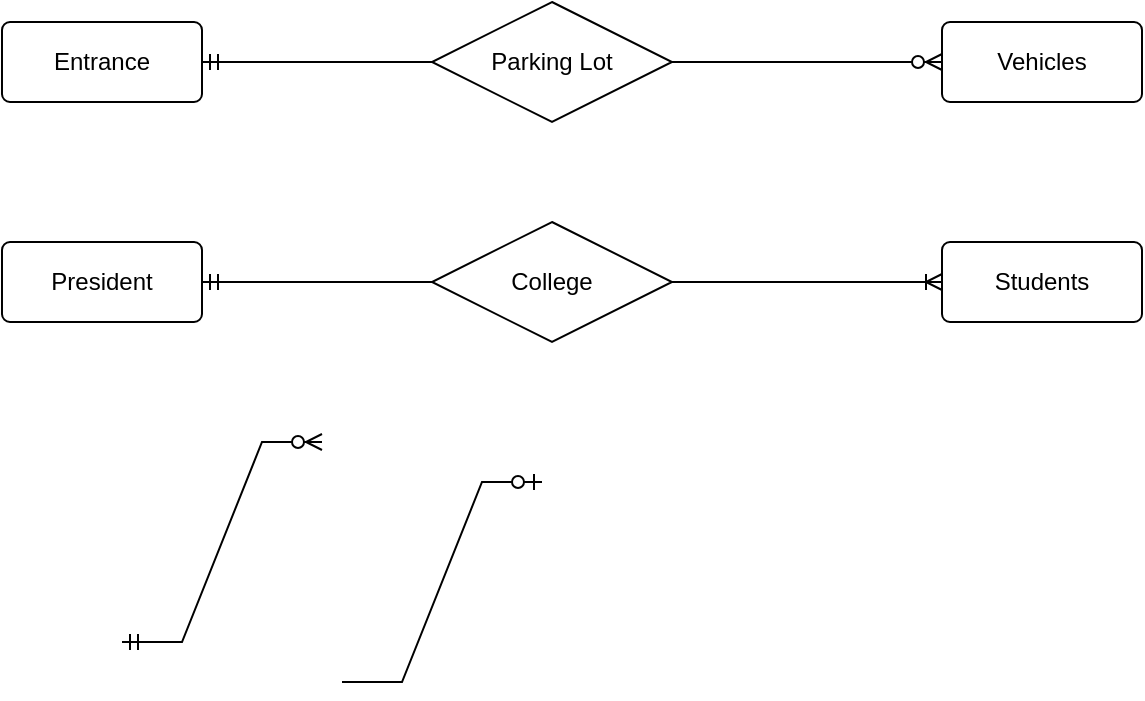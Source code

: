 <mxfile version="23.1.5" type="github">
  <diagram name="Page-1" id="vnInHfGw2ap3HoS_hYrM">
    <mxGraphModel dx="928" dy="500" grid="1" gridSize="10" guides="1" tooltips="1" connect="1" arrows="1" fold="1" page="1" pageScale="1" pageWidth="850" pageHeight="1100" math="0" shadow="0">
      <root>
        <mxCell id="0" />
        <mxCell id="1" parent="0" />
        <mxCell id="qLy_zMkc3R44bJCCO3ae-1" value="" style="edgeStyle=entityRelationEdgeStyle;fontSize=12;html=1;endArrow=ERzeroToMany;startArrow=ERmandOne;rounded=0;" edge="1" parent="1">
          <mxGeometry width="100" height="100" relative="1" as="geometry">
            <mxPoint x="210" y="390" as="sourcePoint" />
            <mxPoint x="310" y="290" as="targetPoint" />
          </mxGeometry>
        </mxCell>
        <mxCell id="qLy_zMkc3R44bJCCO3ae-2" value="Parking Lot" style="shape=rhombus;perimeter=rhombusPerimeter;whiteSpace=wrap;html=1;align=center;" vertex="1" parent="1">
          <mxGeometry x="365" y="70" width="120" height="60" as="geometry" />
        </mxCell>
        <mxCell id="qLy_zMkc3R44bJCCO3ae-3" value="Entrance" style="rounded=1;arcSize=10;whiteSpace=wrap;html=1;align=center;" vertex="1" parent="1">
          <mxGeometry x="150" y="80" width="100" height="40" as="geometry" />
        </mxCell>
        <mxCell id="qLy_zMkc3R44bJCCO3ae-5" value="" style="edgeStyle=entityRelationEdgeStyle;fontSize=12;html=1;endArrow=ERoneToMany;rounded=0;entryX=0;entryY=0.5;entryDx=0;entryDy=0;exitX=1;exitY=0.5;exitDx=0;exitDy=0;" edge="1" parent="1" source="qLy_zMkc3R44bJCCO3ae-12" target="qLy_zMkc3R44bJCCO3ae-16">
          <mxGeometry width="100" height="100" relative="1" as="geometry">
            <mxPoint x="60" y="450" as="sourcePoint" />
            <mxPoint x="160" y="350" as="targetPoint" />
          </mxGeometry>
        </mxCell>
        <mxCell id="qLy_zMkc3R44bJCCO3ae-6" value="" style="edgeStyle=entityRelationEdgeStyle;fontSize=12;html=1;endArrow=ERmandOne;rounded=0;exitX=0;exitY=0.5;exitDx=0;exitDy=0;entryX=1;entryY=0.5;entryDx=0;entryDy=0;" edge="1" parent="1" source="qLy_zMkc3R44bJCCO3ae-2" target="qLy_zMkc3R44bJCCO3ae-3">
          <mxGeometry width="100" height="100" relative="1" as="geometry">
            <mxPoint x="330" y="160" as="sourcePoint" />
            <mxPoint x="190" y="180" as="targetPoint" />
          </mxGeometry>
        </mxCell>
        <mxCell id="qLy_zMkc3R44bJCCO3ae-8" value="" style="edgeStyle=entityRelationEdgeStyle;fontSize=12;html=1;endArrow=ERzeroToOne;endFill=1;rounded=0;" edge="1" parent="1">
          <mxGeometry width="100" height="100" relative="1" as="geometry">
            <mxPoint x="320" y="410" as="sourcePoint" />
            <mxPoint x="420" y="310" as="targetPoint" />
          </mxGeometry>
        </mxCell>
        <mxCell id="qLy_zMkc3R44bJCCO3ae-10" value="" style="edgeStyle=entityRelationEdgeStyle;fontSize=12;html=1;endArrow=ERzeroToMany;endFill=1;rounded=0;entryX=0;entryY=0.5;entryDx=0;entryDy=0;exitX=1;exitY=0.5;exitDx=0;exitDy=0;" edge="1" parent="1" source="qLy_zMkc3R44bJCCO3ae-2" target="qLy_zMkc3R44bJCCO3ae-11">
          <mxGeometry width="100" height="100" relative="1" as="geometry">
            <mxPoint x="550" y="150" as="sourcePoint" />
            <mxPoint x="580" as="targetPoint" />
          </mxGeometry>
        </mxCell>
        <mxCell id="qLy_zMkc3R44bJCCO3ae-11" value="Vehicles" style="rounded=1;arcSize=10;whiteSpace=wrap;html=1;align=center;" vertex="1" parent="1">
          <mxGeometry x="620" y="80" width="100" height="40" as="geometry" />
        </mxCell>
        <mxCell id="qLy_zMkc3R44bJCCO3ae-12" value="College" style="shape=rhombus;perimeter=rhombusPerimeter;whiteSpace=wrap;html=1;align=center;" vertex="1" parent="1">
          <mxGeometry x="365" y="180" width="120" height="60" as="geometry" />
        </mxCell>
        <mxCell id="qLy_zMkc3R44bJCCO3ae-13" value="President" style="rounded=1;arcSize=10;whiteSpace=wrap;html=1;align=center;" vertex="1" parent="1">
          <mxGeometry x="150" y="190" width="100" height="40" as="geometry" />
        </mxCell>
        <mxCell id="qLy_zMkc3R44bJCCO3ae-14" value="" style="edgeStyle=entityRelationEdgeStyle;fontSize=12;html=1;endArrow=ERmandOne;rounded=0;entryX=1;entryY=0.5;entryDx=0;entryDy=0;exitX=0;exitY=0.5;exitDx=0;exitDy=0;" edge="1" parent="1" source="qLy_zMkc3R44bJCCO3ae-12" target="qLy_zMkc3R44bJCCO3ae-13">
          <mxGeometry width="100" height="100" relative="1" as="geometry">
            <mxPoint x="340" y="150" as="sourcePoint" />
            <mxPoint x="260" y="170" as="targetPoint" />
            <Array as="points">
              <mxPoint x="250" y="210" />
            </Array>
          </mxGeometry>
        </mxCell>
        <mxCell id="qLy_zMkc3R44bJCCO3ae-16" value="Students" style="rounded=1;arcSize=10;whiteSpace=wrap;html=1;align=center;" vertex="1" parent="1">
          <mxGeometry x="620" y="190" width="100" height="40" as="geometry" />
        </mxCell>
      </root>
    </mxGraphModel>
  </diagram>
</mxfile>
